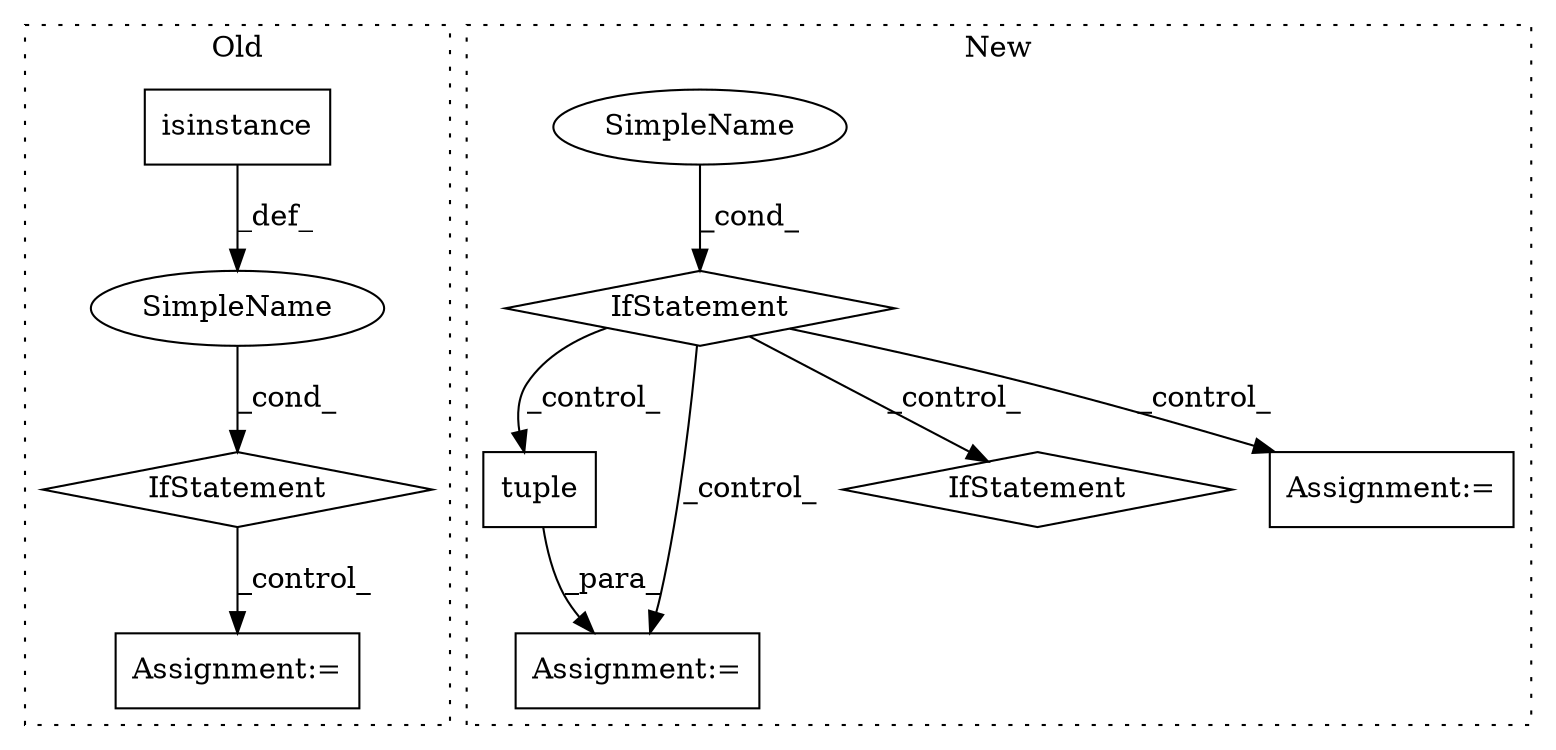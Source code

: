 digraph G {
subgraph cluster0 {
1 [label="isinstance" a="32" s="3413,3435" l="11,1" shape="box"];
3 [label="IfStatement" a="25" s="3408,3436" l="4,2" shape="diamond"];
4 [label="Assignment:=" a="7" s="3453" l="10" shape="box"];
5 [label="SimpleName" a="42" s="" l="" shape="ellipse"];
label = "Old";
style="dotted";
}
subgraph cluster1 {
2 [label="tuple" a="32" s="3911,3929" l="6,1" shape="box"];
6 [label="Assignment:=" a="7" s="3910" l="1" shape="box"];
7 [label="SimpleName" a="42" s="" l="" shape="ellipse"];
8 [label="IfStatement" a="25" s="3942,3964" l="4,2" shape="diamond"];
9 [label="Assignment:=" a="7" s="3770" l="1" shape="box"];
10 [label="IfStatement" a="25" s="3728,3746" l="4,2" shape="diamond"];
label = "New";
style="dotted";
}
1 -> 5 [label="_def_"];
2 -> 6 [label="_para_"];
3 -> 4 [label="_control_"];
5 -> 3 [label="_cond_"];
7 -> 10 [label="_cond_"];
10 -> 6 [label="_control_"];
10 -> 8 [label="_control_"];
10 -> 2 [label="_control_"];
10 -> 9 [label="_control_"];
}
